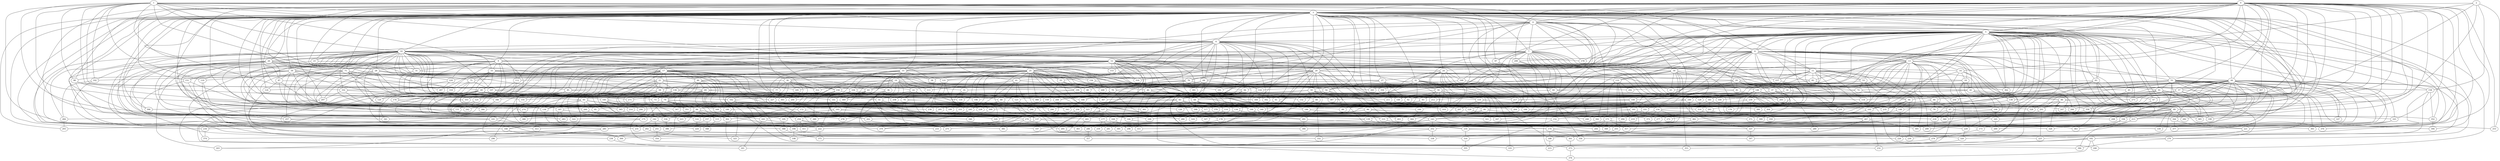 strict graph "barabasi_albert_graph(400,3)" {
0;
1;
2;
3;
4;
5;
6;
7;
8;
9;
10;
11;
12;
13;
14;
15;
16;
17;
18;
19;
20;
21;
22;
23;
24;
25;
26;
27;
28;
29;
30;
31;
32;
33;
34;
35;
36;
37;
38;
39;
40;
41;
42;
43;
44;
45;
46;
47;
48;
49;
50;
51;
52;
53;
54;
55;
56;
57;
58;
59;
60;
61;
62;
63;
64;
65;
66;
67;
68;
69;
70;
71;
72;
73;
74;
75;
76;
77;
78;
79;
80;
81;
82;
83;
84;
85;
86;
87;
88;
89;
90;
91;
92;
93;
94;
95;
96;
97;
98;
99;
100;
101;
102;
103;
104;
105;
106;
107;
108;
109;
110;
111;
112;
113;
114;
115;
116;
117;
118;
119;
120;
121;
122;
123;
124;
125;
126;
127;
128;
129;
130;
131;
132;
133;
134;
135;
136;
137;
138;
139;
140;
141;
142;
143;
144;
145;
146;
147;
148;
149;
150;
151;
152;
153;
154;
155;
156;
157;
158;
159;
160;
161;
162;
163;
164;
165;
166;
167;
168;
169;
170;
171;
172;
173;
174;
175;
176;
177;
178;
179;
180;
181;
182;
183;
184;
185;
186;
187;
188;
189;
190;
191;
192;
193;
194;
195;
196;
197;
198;
199;
200;
201;
202;
203;
204;
205;
206;
207;
208;
209;
210;
211;
212;
213;
214;
215;
216;
217;
218;
219;
220;
221;
222;
223;
224;
225;
226;
227;
228;
229;
230;
231;
232;
233;
234;
235;
236;
237;
238;
239;
240;
241;
242;
243;
244;
245;
246;
247;
248;
249;
250;
251;
252;
253;
254;
255;
256;
257;
258;
259;
260;
261;
262;
263;
264;
265;
266;
267;
268;
269;
270;
271;
272;
273;
274;
275;
276;
277;
278;
279;
280;
281;
282;
283;
284;
285;
286;
287;
288;
289;
290;
291;
292;
293;
294;
295;
296;
297;
298;
299;
300;
301;
302;
303;
304;
305;
306;
307;
308;
309;
310;
311;
312;
313;
314;
315;
316;
317;
318;
319;
320;
321;
322;
323;
324;
325;
326;
327;
328;
329;
330;
331;
332;
333;
334;
335;
336;
337;
338;
339;
340;
341;
342;
343;
344;
345;
346;
347;
348;
349;
350;
351;
352;
353;
354;
355;
356;
357;
358;
359;
360;
361;
362;
363;
364;
365;
366;
367;
368;
369;
370;
371;
372;
373;
374;
375;
376;
377;
378;
379;
380;
381;
382;
383;
384;
385;
386;
387;
388;
389;
390;
391;
392;
393;
394;
395;
396;
397;
398;
399;
0 -- 128  [is_available=True, prob="0.170414923176"];
0 -- 3  [is_available=True, prob="1.0"];
0 -- 4  [is_available=True, prob="0.543483017125"];
0 -- 5  [is_available=True, prob="0.627278035396"];
0 -- 8  [is_available=True, prob="0.326551460879"];
0 -- 307  [is_available=True, prob="0.289261730338"];
0 -- 266  [is_available=True, prob="0.632658143403"];
0 -- 151  [is_available=True, prob="0.749931451408"];
0 -- 268  [is_available=True, prob="0.0803116256743"];
0 -- 269  [is_available=True, prob="0.0817693305303"];
0 -- 14  [is_available=True, prob="1.0"];
0 -- 19  [is_available=True, prob="0.427477127779"];
0 -- 23  [is_available=True, prob="0.806813309712"];
0 -- 24  [is_available=True, prob="1.0"];
0 -- 299  [is_available=True, prob="0.205830664527"];
0 -- 31  [is_available=True, prob="0.565072362881"];
0 -- 161  [is_available=True, prob="0.430976313419"];
0 -- 163  [is_available=True, prob="0.184469265115"];
0 -- 199  [is_available=True, prob="0.912570969713"];
0 -- 44  [is_available=True, prob="0.864626290541"];
0 -- 50  [is_available=True, prob="1.0"];
0 -- 179  [is_available=True, prob="0.32949723989"];
0 -- 52  [is_available=True, prob="0.0132067884231"];
0 -- 67  [is_available=True, prob="1.0"];
0 -- 326  [is_available=True, prob="0.722538613466"];
0 -- 71  [is_available=True, prob="1.0"];
0 -- 82  [is_available=True, prob="1.0"];
0 -- 142  [is_available=True, prob="0.0913941871979"];
0 -- 90  [is_available=True, prob="0.637287026538"];
0 -- 221  [is_available=True, prob="0.821105018683"];
0 -- 97  [is_available=True, prob="0.436870281006"];
0 -- 98  [is_available=True, prob="0.566853653209"];
0 -- 102  [is_available=True, prob="1.0"];
0 -- 235  [is_available=True, prob="1.0"];
0 -- 108  [is_available=True, prob="0.682010226617"];
0 -- 249  [is_available=True, prob="0.799250018667"];
0 -- 253  [is_available=True, prob="0.583217217316"];
1 -- 192  [is_available=True, prob="1.0"];
1 -- 98  [is_available=True, prob="0.882593481689"];
1 -- 3  [is_available=True, prob="0.0662646610831"];
1 -- 4  [is_available=True, prob="0.700150637941"];
1 -- 69  [is_available=True, prob="0.833637660045"];
1 -- 6  [is_available=True, prob="1.0"];
1 -- 7  [is_available=True, prob="1.0"];
1 -- 8  [is_available=True, prob="1.0"];
1 -- 9  [is_available=True, prob="0.0203069132225"];
1 -- 10  [is_available=True, prob="0.670938155175"];
1 -- 43  [is_available=True, prob="0.0168662965434"];
1 -- 205  [is_available=True, prob="0.225376124977"];
1 -- 110  [is_available=True, prob="0.594734660872"];
1 -- 75  [is_available=True, prob="0.926776930666"];
1 -- 274  [is_available=True, prob="0.0998113957603"];
1 -- 21  [is_available=True, prob="1.0"];
1 -- 280  [is_available=True, prob="1.0"];
1 -- 25  [is_available=True, prob="0.216939541625"];
1 -- 27  [is_available=True, prob="1.0"];
2 -- 3  [is_available=True, prob="1.0"];
2 -- 166  [is_available=True, prob="0.493923642174"];
2 -- 89  [is_available=True, prob="1.0"];
2 -- 156  [is_available=True, prob="0.842353494042"];
2 -- 253  [is_available=True, prob="0.630343801808"];
2 -- 158  [is_available=True, prob="0.262228206125"];
3 -- 131  [is_available=True, prob="1.0"];
3 -- 4  [is_available=True, prob="0.480385781081"];
3 -- 5  [is_available=True, prob="0.219413124319"];
3 -- 6  [is_available=True, prob="1.0"];
3 -- 263  [is_available=True, prob="0.839755995977"];
3 -- 9  [is_available=True, prob="0.736086444191"];
3 -- 10  [is_available=True, prob="0.717215574935"];
3 -- 11  [is_available=True, prob="0.269951948739"];
3 -- 386  [is_available=True, prob="0.108779441422"];
3 -- 15  [is_available=True, prob="1.0"];
3 -- 282  [is_available=True, prob="0.174382257095"];
3 -- 20  [is_available=True, prob="0.111147715221"];
3 -- 150  [is_available=True, prob="0.546435876459"];
3 -- 24  [is_available=True, prob="1.0"];
3 -- 26  [is_available=True, prob="0.586026664939"];
3 -- 27  [is_available=True, prob="0.86547113022"];
3 -- 28  [is_available=True, prob="0.872952497898"];
3 -- 29  [is_available=True, prob="1.0"];
3 -- 30  [is_available=True, prob="1.0"];
3 -- 389  [is_available=True, prob="1.0"];
3 -- 32  [is_available=True, prob="0.597123990947"];
3 -- 162  [is_available=True, prob="0.48617788887"];
3 -- 283  [is_available=True, prob="1.0"];
3 -- 293  [is_available=True, prob="0.175847920338"];
3 -- 39  [is_available=True, prob="0.366567048518"];
3 -- 40  [is_available=True, prob="0.835959389298"];
3 -- 41  [is_available=True, prob="0.156258277641"];
3 -- 278  [is_available=True, prob="0.639695573155"];
3 -- 44  [is_available=True, prob="0.162537698893"];
3 -- 47  [is_available=True, prob="0.152015387537"];
3 -- 347  [is_available=True, prob="0.179772171305"];
3 -- 306  [is_available=True, prob="0.496714667441"];
3 -- 51  [is_available=True, prob="0.629072563312"];
3 -- 54  [is_available=True, prob="1.0"];
3 -- 55  [is_available=True, prob="0.151189972456"];
3 -- 57  [is_available=True, prob="1.0"];
3 -- 186  [is_available=True, prob="0.688086577816"];
3 -- 60  [is_available=True, prob="1.0"];
3 -- 62  [is_available=True, prob="0.300315363446"];
3 -- 64  [is_available=True, prob="1.0"];
3 -- 68  [is_available=True, prob="0.590120060112"];
3 -- 71  [is_available=True, prob="0.888870220301"];
3 -- 73  [is_available=True, prob="0.750939997799"];
3 -- 77  [is_available=True, prob="0.355998248862"];
3 -- 208  [is_available=True, prob="0.0300358451375"];
3 -- 210  [is_available=True, prob="0.616181047526"];
3 -- 213  [is_available=True, prob="0.495313151231"];
3 -- 87  [is_available=True, prob="0.0905971683086"];
3 -- 345  [is_available=True, prob="0.428124477379"];
3 -- 91  [is_available=True, prob="0.303667723423"];
3 -- 93  [is_available=True, prob="1.0"];
3 -- 97  [is_available=True, prob="1.0"];
3 -- 227  [is_available=True, prob="0.0349495002195"];
3 -- 234  [is_available=True, prob="0.00585693768979"];
3 -- 237  [is_available=True, prob="0.0166367139985"];
3 -- 366  [is_available=True, prob="0.362644304048"];
3 -- 154  [is_available=True, prob="1.0"];
3 -- 168  [is_available=True, prob="0.659390351725"];
3 -- 370  [is_available=True, prob="0.578872068604"];
3 -- 115  [is_available=True, prob="0.153144149845"];
3 -- 285  [is_available=True, prob="1.0"];
3 -- 246  [is_available=True, prob="0.0862867864147"];
3 -- 297  [is_available=True, prob="0.47209681418"];
3 -- 248  [is_available=True, prob="0.387703699994"];
3 -- 148  [is_available=True, prob="0.12507954537"];
3 -- 251  [is_available=True, prob="0.762871117645"];
3 -- 124  [is_available=True, prob="0.492501715403"];
3 -- 383  [is_available=True, prob="0.545265358313"];
4 -- 100  [is_available=True, prob="0.509533341075"];
4 -- 5  [is_available=True, prob="0.748181516291"];
4 -- 7  [is_available=True, prob="0.714399639768"];
4 -- 265  [is_available=True, prob="0.987425993118"];
4 -- 75  [is_available=True, prob="0.714866938872"];
4 -- 76  [is_available=True, prob="0.73471646716"];
4 -- 15  [is_available=True, prob="0.0878583233666"];
4 -- 16  [is_available=True, prob="0.356174475479"];
4 -- 179  [is_available=True, prob="0.926758522858"];
4 -- 342  [is_available=True, prob="0.228553005025"];
4 -- 153  [is_available=True, prob="0.90891525585"];
4 -- 135  [is_available=True, prob="1.0"];
4 -- 387  [is_available=True, prob="1.0"];
4 -- 62  [is_available=True, prob="0.0233063812561"];
4 -- 319  [is_available=True, prob="1.0"];
5 -- 132  [is_available=True, prob="1.0"];
5 -- 133  [is_available=True, prob="0.820260967195"];
5 -- 6  [is_available=True, prob="0.658413112801"];
5 -- 7  [is_available=True, prob="0.401842007288"];
5 -- 8  [is_available=True, prob="0.834246747969"];
5 -- 393  [is_available=True, prob="1.0"];
5 -- 394  [is_available=True, prob="0.301859850609"];
5 -- 267  [is_available=True, prob="0.948385675943"];
5 -- 12  [is_available=True, prob="0.738272002057"];
5 -- 13  [is_available=True, prob="0.261568243081"];
5 -- 173  [is_available=True, prob="0.902278671825"];
5 -- 16  [is_available=True, prob="1.0"];
5 -- 273  [is_available=True, prob="0.406918587458"];
5 -- 147  [is_available=True, prob="1.0"];
5 -- 25  [is_available=True, prob="0.435293191534"];
5 -- 283  [is_available=True, prob="1.0"];
5 -- 30  [is_available=True, prob="0.856172192487"];
5 -- 261  [is_available=True, prob="1.0"];
5 -- 33  [is_available=True, prob="1.0"];
5 -- 34  [is_available=True, prob="0.0443102802318"];
5 -- 292  [is_available=True, prob="0.217959928185"];
5 -- 39  [is_available=True, prob="0.32008676351"];
5 -- 298  [is_available=True, prob="0.527585506662"];
5 -- 45  [is_available=True, prob="0.300221244073"];
5 -- 47  [is_available=True, prob="1.0"];
5 -- 52  [is_available=True, prob="0.825374217345"];
5 -- 158  [is_available=True, prob="1.0"];
5 -- 180  [is_available=True, prob="0.0122905537312"];
5 -- 317  [is_available=True, prob="0.659631117554"];
5 -- 62  [is_available=True, prob="0.696599405869"];
5 -- 323  [is_available=True, prob="0.455264574819"];
5 -- 198  [is_available=True, prob="1.0"];
5 -- 396  [is_available=True, prob="0.26597201767"];
5 -- 258  [is_available=True, prob="0.803004198801"];
5 -- 211  [is_available=True, prob="0.671512248767"];
5 -- 399  [is_available=True, prob="0.458772668432"];
5 -- 352  [is_available=True, prob="0.892592578333"];
5 -- 144  [is_available=True, prob="1.0"];
5 -- 104  [is_available=True, prob="0.375049822674"];
5 -- 105  [is_available=True, prob="1.0"];
5 -- 362  [is_available=True, prob="1.0"];
5 -- 107  [is_available=True, prob="1.0"];
5 -- 237  [is_available=True, prob="0.867275066226"];
5 -- 116  [is_available=True, prob="0.186602983021"];
5 -- 373  [is_available=True, prob="1.0"];
5 -- 121  [is_available=True, prob="0.701185613863"];
5 -- 380  [is_available=True, prob="1.0"];
6 -- 256  [is_available=True, prob="1.0"];
6 -- 392  [is_available=True, prob="1.0"];
6 -- 10  [is_available=True, prob="0.686400079026"];
6 -- 12  [is_available=True, prob="0.0052139418864"];
6 -- 13  [is_available=True, prob="1.0"];
6 -- 148  [is_available=True, prob="0.844551346893"];
6 -- 23  [is_available=True, prob="1.0"];
6 -- 38  [is_available=True, prob="0.309789233401"];
6 -- 41  [is_available=True, prob="1.0"];
6 -- 178  [is_available=True, prob="1.0"];
6 -- 308  [is_available=True, prob="0.26508806053"];
6 -- 56  [is_available=True, prob="0.272062178106"];
6 -- 58  [is_available=True, prob="0.421267666411"];
6 -- 59  [is_available=True, prob="0.154887258996"];
6 -- 61  [is_available=True, prob="0.580656197723"];
6 -- 191  [is_available=True, prob="0.977899915705"];
6 -- 64  [is_available=True, prob="0.764270628544"];
6 -- 206  [is_available=True, prob="0.677596108793"];
6 -- 141  [is_available=True, prob="0.329015336411"];
6 -- 361  [is_available=True, prob="1.0"];
6 -- 112  [is_available=True, prob="0.660796582035"];
6 -- 119  [is_available=True, prob="0.56445686534"];
6 -- 377  [is_available=True, prob="0.395695167856"];
7 -- 9  [is_available=True, prob="0.0576482216945"];
7 -- 20  [is_available=True, prob="0.689113469364"];
7 -- 152  [is_available=True, prob="1.0"];
7 -- 281  [is_available=True, prob="1.0"];
7 -- 26  [is_available=True, prob="0.243534637746"];
7 -- 28  [is_available=True, prob="0.903468720707"];
7 -- 154  [is_available=True, prob="0.828475732502"];
7 -- 32  [is_available=True, prob="0.211145308102"];
7 -- 299  [is_available=True, prob="0.288669688669"];
7 -- 51  [is_available=True, prob="1.0"];
7 -- 53  [is_available=True, prob="0.170206519125"];
7 -- 60  [is_available=True, prob="0.438281223187"];
7 -- 328  [is_available=True, prob="0.765377837735"];
7 -- 330  [is_available=True, prob="0.922859055645"];
7 -- 210  [is_available=True, prob="1.0"];
7 -- 213  [is_available=True, prob="0.620882048178"];
7 -- 214  [is_available=True, prob="0.644376587289"];
7 -- 97  [is_available=True, prob="0.290373644662"];
7 -- 106  [is_available=True, prob="0.781401324807"];
7 -- 240  [is_available=True, prob="0.413106111004"];
8 -- 11  [is_available=True, prob="1.0"];
8 -- 13  [is_available=True, prob="0.427042483411"];
8 -- 14  [is_available=True, prob="0.69141574334"];
8 -- 18  [is_available=True, prob="1.0"];
8 -- 22  [is_available=True, prob="1.0"];
8 -- 42  [is_available=True, prob="0.117261615581"];
8 -- 299  [is_available=True, prob="0.492804298383"];
8 -- 46  [is_available=True, prob="0.0743344914624"];
8 -- 48  [is_available=True, prob="0.564123851795"];
8 -- 52  [is_available=True, prob="0.374436479171"];
8 -- 184  [is_available=True, prob="0.984054933101"];
8 -- 64  [is_available=True, prob="1.0"];
8 -- 70  [is_available=True, prob="1.0"];
8 -- 207  [is_available=True, prob="0.337661660485"];
8 -- 81  [is_available=True, prob="0.550181877542"];
8 -- 83  [is_available=True, prob="0.232926091907"];
8 -- 344  [is_available=True, prob="1.0"];
8 -- 92  [is_available=True, prob="1.0"];
8 -- 362  [is_available=True, prob="0.614349875783"];
8 -- 363  [is_available=True, prob="0.150996223942"];
8 -- 242  [is_available=True, prob="0.424099220128"];
8 -- 119  [is_available=True, prob="0.692238997473"];
8 -- 124  [is_available=True, prob="0.258933002805"];
9 -- 288  [is_available=True, prob="0.775050743319"];
9 -- 164  [is_available=True, prob="0.225733735683"];
9 -- 300  [is_available=True, prob="0.452248175545"];
9 -- 33  [is_available=True, prob="0.773858545138"];
9 -- 220  [is_available=True, prob="1.0"];
9 -- 11  [is_available=True, prob="1.0"];
9 -- 236  [is_available=True, prob="0.854592552871"];
9 -- 139  [is_available=True, prob="0.460520042737"];
9 -- 318  [is_available=True, prob="0.0770008458904"];
9 -- 268  [is_available=True, prob="0.869425368978"];
9 -- 55  [is_available=True, prob="0.855182951558"];
9 -- 153  [is_available=True, prob="1.0"];
9 -- 135  [is_available=True, prob="1.0"];
9 -- 254  [is_available=True, prob="0.371600448981"];
9 -- 31  [is_available=True, prob="1.0"];
10 -- 260  [is_available=True, prob="1.0"];
10 -- 133  [is_available=True, prob="0.433558941356"];
10 -- 257  [is_available=True, prob="1.0"];
10 -- 307  [is_available=True, prob="0.403592727146"];
10 -- 12  [is_available=True, prob="1.0"];
10 -- 16  [is_available=True, prob="0.791008415017"];
10 -- 17  [is_available=True, prob="0.0923753118676"];
10 -- 19  [is_available=True, prob="0.361803481891"];
10 -- 238  [is_available=True, prob="0.430063363273"];
10 -- 23  [is_available=True, prob="0.821340234938"];
10 -- 26  [is_available=True, prob="0.655737922873"];
10 -- 284  [is_available=True, prob="0.626575658316"];
10 -- 31  [is_available=True, prob="0.548985771867"];
10 -- 33  [is_available=True, prob="0.172145986843"];
10 -- 34  [is_available=True, prob="1.0"];
10 -- 35  [is_available=True, prob="0.984611868767"];
10 -- 390  [is_available=True, prob="0.60776030975"];
10 -- 166  [is_available=True, prob="0.618642694346"];
10 -- 39  [is_available=True, prob="0.46939582762"];
10 -- 391  [is_available=True, prob="0.212977381627"];
10 -- 46  [is_available=True, prob="1.0"];
10 -- 177  [is_available=True, prob="0.455709146483"];
10 -- 306  [is_available=True, prob="0.791378348975"];
10 -- 179  [is_available=True, prob="0.907932275498"];
10 -- 312  [is_available=True, prob="0.0637342624429"];
10 -- 313  [is_available=True, prob="1.0"];
10 -- 287  [is_available=True, prob="0.681694702064"];
10 -- 192  [is_available=True, prob="0.593363489935"];
10 -- 68  [is_available=True, prob="0.244294276167"];
10 -- 71  [is_available=True, prob="0.611284849239"];
10 -- 74  [is_available=True, prob="0.668980399756"];
10 -- 333  [is_available=True, prob="0.97009583777"];
10 -- 78  [is_available=True, prob="0.244968215931"];
10 -- 80  [is_available=True, prob="1.0"];
10 -- 83  [is_available=True, prob="0.863074435666"];
10 -- 85  [is_available=True, prob="0.258879030061"];
10 -- 102  [is_available=True, prob="1.0"];
10 -- 231  [is_available=True, prob="0.0511450513617"];
10 -- 107  [is_available=True, prob="0.117197902546"];
10 -- 365  [is_available=True, prob="0.861038591459"];
10 -- 110  [is_available=True, prob="0.986915312625"];
10 -- 112  [is_available=True, prob="0.809394112398"];
10 -- 116  [is_available=True, prob="0.0457599827203"];
10 -- 126  [is_available=True, prob="0.428250338048"];
11 -- 305  [is_available=True, prob="0.47434006695"];
11 -- 228  [is_available=True, prob="0.282978999003"];
11 -- 209  [is_available=True, prob="0.497353295852"];
11 -- 138  [is_available=True, prob="0.972781130951"];
11 -- 204  [is_available=True, prob="0.722292014851"];
11 -- 237  [is_available=True, prob="1.0"];
11 -- 200  [is_available=True, prob="0.163374292638"];
11 -- 82  [is_available=True, prob="1.0"];
11 -- 53  [is_available=True, prob="0.688272756099"];
11 -- 118  [is_available=True, prob="0.851705194798"];
11 -- 56  [is_available=True, prob="1.0"];
11 -- 27  [is_available=True, prob="1.0"];
11 -- 29  [is_available=True, prob="0.0957734684566"];
11 -- 312  [is_available=True, prob="0.10991515346"];
12 -- 129  [is_available=True, prob="0.499744431266"];
12 -- 131  [is_available=True, prob="0.448494074348"];
12 -- 264  [is_available=True, prob="0.960000447404"];
12 -- 14  [is_available=True, prob="0.0373094438389"];
12 -- 15  [is_available=True, prob="0.24449407268"];
12 -- 17  [is_available=True, prob="0.774406063982"];
12 -- 387  [is_available=True, prob="0.84372530515"];
12 -- 20  [is_available=True, prob="0.655915144618"];
12 -- 21  [is_available=True, prob="0.676124456397"];
12 -- 25  [is_available=True, prob="0.190961465065"];
12 -- 24  [is_available=True, prob="0.721155441668"];
12 -- 153  [is_available=True, prob="0.0336662400735"];
12 -- 155  [is_available=True, prob="1.0"];
12 -- 30  [is_available=True, prob="0.839427272455"];
12 -- 40  [is_available=True, prob="1.0"];
12 -- 42  [is_available=True, prob="0.476490143623"];
12 -- 50  [is_available=True, prob="1.0"];
12 -- 319  [is_available=True, prob="0.256492798625"];
12 -- 201  [is_available=True, prob="0.575866954676"];
12 -- 331  [is_available=True, prob="0.435966865351"];
12 -- 212  [is_available=True, prob="0.860812184987"];
12 -- 85  [is_available=True, prob="0.901600034968"];
12 -- 348  [is_available=True, prob="0.0237275849096"];
12 -- 224  [is_available=True, prob="0.995513375559"];
12 -- 354  [is_available=True, prob="0.38129604859"];
12 -- 228  [is_available=True, prob="1.0"];
12 -- 101  [is_available=True, prob="0.0722399455822"];
12 -- 103  [is_available=True, prob="0.747546178607"];
12 -- 248  [is_available=True, prob="0.195335586166"];
12 -- 125  [is_available=True, prob="0.154719696155"];
13 -- 149  [is_available=True, prob="1.0"];
13 -- 66  [is_available=True, prob="0.656776228467"];
13 -- 229  [is_available=True, prob="1.0"];
13 -- 74  [is_available=True, prob="1.0"];
13 -- 44  [is_available=True, prob="0.491338185426"];
13 -- 226  [is_available=True, prob="0.174356158673"];
13 -- 176  [is_available=True, prob="0.45829787567"];
13 -- 17  [is_available=True, prob="0.167684688178"];
13 -- 114  [is_available=True, prob="0.360035462339"];
13 -- 53  [is_available=True, prob="0.193667071052"];
13 -- 309  [is_available=True, prob="0.281331577423"];
13 -- 247  [is_available=True, prob="1.0"];
13 -- 250  [is_available=True, prob="0.427702198414"];
13 -- 134  [is_available=True, prob="0.615555255359"];
13 -- 37  [is_available=True, prob="0.969417733295"];
14 -- 129  [is_available=True, prob="0.719067328673"];
14 -- 266  [is_available=True, prob="1.0"];
14 -- 239  [is_available=True, prob="0.318884051653"];
14 -- 18  [is_available=True, prob="0.921241697069"];
14 -- 86  [is_available=True, prob="0.958376084765"];
15 -- 293  [is_available=True, prob="0.648928734562"];
15 -- 38  [is_available=True, prob="0.587519210432"];
15 -- 227  [is_available=True, prob="1.0"];
15 -- 40  [is_available=True, prob="1.0"];
15 -- 369  [is_available=True, prob="1.0"];
15 -- 112  [is_available=True, prob="0.593377108885"];
15 -- 104  [is_available=True, prob="0.722098657234"];
15 -- 146  [is_available=True, prob="0.0896253917988"];
15 -- 19  [is_available=True, prob="0.118740209408"];
16 -- 133  [is_available=True, prob="0.745602071918"];
16 -- 353  [is_available=True, prob="0.104073605364"];
16 -- 245  [is_available=True, prob="1.0"];
16 -- 108  [is_available=True, prob="0.557755296916"];
16 -- 270  [is_available=True, prob="1.0"];
16 -- 176  [is_available=True, prob="0.972823265501"];
16 -- 337  [is_available=True, prob="0.251652004325"];
16 -- 18  [is_available=True, prob="0.0651822613681"];
16 -- 181  [is_available=True, prob="0.327001658506"];
16 -- 398  [is_available=True, prob="0.504552404051"];
16 -- 63  [is_available=True, prob="0.859474703492"];
17 -- 388  [is_available=True, prob="0.699046652996"];
17 -- 274  [is_available=True, prob="0.375250525605"];
17 -- 21  [is_available=True, prob="0.609438647272"];
17 -- 151  [is_available=True, prob="0.806173593074"];
17 -- 287  [is_available=True, prob="0.145663036106"];
17 -- 165  [is_available=True, prob="1.0"];
17 -- 296  [is_available=True, prob="1.0"];
17 -- 171  [is_available=True, prob="0.0910638225726"];
17 -- 46  [is_available=True, prob="1.0"];
17 -- 371  [is_available=True, prob="0.900286774206"];
17 -- 187  [is_available=True, prob="0.961199641259"];
17 -- 192  [is_available=True, prob="0.793500270515"];
17 -- 65  [is_available=True, prob="1.0"];
17 -- 200  [is_available=True, prob="0.688910400393"];
17 -- 330  [is_available=True, prob="0.931380567532"];
17 -- 81  [is_available=True, prob="0.41127202451"];
17 -- 100  [is_available=True, prob="0.932300662668"];
17 -- 233  [is_available=True, prob="0.209234831267"];
17 -- 243  [is_available=True, prob="0.0418583286579"];
17 -- 245  [is_available=True, prob="0.540287673555"];
17 -- 380  [is_available=True, prob="1.0"];
18 -- 42  [is_available=True, prob="1.0"];
18 -- 173  [is_available=True, prob="0.0657144521186"];
18 -- 305  [is_available=True, prob="0.102335974524"];
18 -- 345  [is_available=True, prob="0.157743128774"];
18 -- 106  [is_available=True, prob="0.118964750673"];
19 -- 195  [is_available=True, prob="1.0"];
19 -- 36  [is_available=True, prob="0.269905719317"];
19 -- 113  [is_available=True, prob="0.155248475026"];
19 -- 72  [is_available=True, prob="0.645433363867"];
19 -- 145  [is_available=True, prob="0.549302684198"];
19 -- 43  [is_available=True, prob="0.579614143707"];
19 -- 240  [is_available=True, prob="0.217963599806"];
19 -- 49  [is_available=True, prob="0.505347295289"];
19 -- 22  [is_available=True, prob="0.140186890062"];
19 -- 279  [is_available=True, prob="0.735858575519"];
19 -- 252  [is_available=True, prob="0.500015865145"];
19 -- 61  [is_available=True, prob="1.0"];
19 -- 158  [is_available=True, prob="0.48760641743"];
20 -- 96  [is_available=True, prob="0.895424972782"];
20 -- 193  [is_available=True, prob="1.0"];
20 -- 98  [is_available=True, prob="0.730640910191"];
20 -- 159  [is_available=True, prob="0.245741229824"];
20 -- 76  [is_available=True, prob="0.291848528919"];
20 -- 203  [is_available=True, prob="0.913254533675"];
20 -- 191  [is_available=True, prob="0.622219384423"];
20 -- 223  [is_available=True, prob="0.388991562627"];
20 -- 82  [is_available=True, prob="0.963415388901"];
20 -- 123  [is_available=True, prob="0.93140749309"];
20 -- 216  [is_available=True, prob="0.321216497135"];
20 -- 59  [is_available=True, prob="0.590853027038"];
20 -- 29  [is_available=True, prob="0.0904570788491"];
20 -- 286  [is_available=True, prob="0.575457456241"];
20 -- 63  [is_available=True, prob="1.0"];
21 -- 130  [is_available=True, prob="0.648103109426"];
21 -- 195  [is_available=True, prob="0.845988929935"];
21 -- 104  [is_available=True, prob="0.297869503715"];
21 -- 322  [is_available=True, prob="0.816725443279"];
21 -- 175  [is_available=True, prob="0.94957422006"];
21 -- 22  [is_available=True, prob="0.605704613038"];
21 -- 56  [is_available=True, prob="0.451564629631"];
21 -- 185  [is_available=True, prob="0.0454587226402"];
21 -- 58  [is_available=True, prob="0.0420093810352"];
21 -- 168  [is_available=True, prob="0.554901882217"];
21 -- 218  [is_available=True, prob="0.872723550162"];
21 -- 191  [is_available=True, prob="0.469638467487"];
22 -- 258  [is_available=True, prob="1.0"];
22 -- 99  [is_available=True, prob="0.663347571043"];
22 -- 294  [is_available=True, prob="0.838575657995"];
22 -- 275  [is_available=True, prob="0.795628139514"];
22 -- 74  [is_available=True, prob="0.373195923571"];
22 -- 235  [is_available=True, prob="0.370063742028"];
23 -- 130  [is_available=True, prob="0.624913442639"];
23 -- 243  [is_available=True, prob="0.575146268021"];
23 -- 189  [is_available=True, prob="1.0"];
24 -- 32  [is_available=True, prob="1.0"];
24 -- 264  [is_available=True, prob="0.999074415617"];
24 -- 335  [is_available=True, prob="0.490315716294"];
24 -- 241  [is_available=True, prob="0.432612475471"];
24 -- 248  [is_available=True, prob="0.502413201513"];
24 -- 183  [is_available=True, prob="1.0"];
24 -- 184  [is_available=True, prob="0.373772522819"];
24 -- 217  [is_available=True, prob="0.599933259087"];
24 -- 367  [is_available=True, prob="0.480763191467"];
24 -- 157  [is_available=True, prob="1.0"];
25 -- 137  [is_available=True, prob="1.0"];
25 -- 141  [is_available=True, prob="1.0"];
25 -- 35  [is_available=True, prob="0.468008456243"];
25 -- 36  [is_available=True, prob="0.261105542955"];
25 -- 41  [is_available=True, prob="0.994830355089"];
25 -- 172  [is_available=True, prob="1.0"];
25 -- 45  [is_available=True, prob="0.948263513119"];
25 -- 48  [is_available=True, prob="0.600751770161"];
25 -- 55  [is_available=True, prob="1.0"];
25 -- 347  [is_available=True, prob="0.179604824011"];
25 -- 190  [is_available=True, prob="0.735527873753"];
25 -- 319  [is_available=True, prob="0.653317734152"];
25 -- 323  [is_available=True, prob="0.873786153794"];
25 -- 196  [is_available=True, prob="0.736918672591"];
25 -- 70  [is_available=True, prob="0.163372743991"];
25 -- 77  [is_available=True, prob="0.475758866693"];
25 -- 91  [is_available=True, prob="1.0"];
25 -- 220  [is_available=True, prob="1.0"];
25 -- 360  [is_available=True, prob="0.243376260952"];
25 -- 366  [is_available=True, prob="0.231060169047"];
25 -- 121  [is_available=True, prob="0.105608791552"];
25 -- 250  [is_available=True, prob="0.680871711144"];
25 -- 382  [is_available=True, prob="1.0"];
26 -- 194  [is_available=True, prob="0.0476670361845"];
26 -- 36  [is_available=True, prob="0.282687905407"];
26 -- 37  [is_available=True, prob="1.0"];
26 -- 38  [is_available=True, prob="0.837731640566"];
26 -- 156  [is_available=True, prob="0.505349002414"];
26 -- 395  [is_available=True, prob="1.0"];
26 -- 301  [is_available=True, prob="1.0"];
26 -- 111  [is_available=True, prob="0.558854420141"];
26 -- 368  [is_available=True, prob="1.0"];
26 -- 292  [is_available=True, prob="0.652384871866"];
26 -- 87  [is_available=True, prob="0.55857351704"];
26 -- 196  [is_available=True, prob="0.181894692368"];
26 -- 122  [is_available=True, prob="0.173153434724"];
26 -- 379  [is_available=True, prob="0.917059136765"];
26 -- 28  [is_available=True, prob="1.0"];
26 -- 101  [is_available=True, prob="0.236196777043"];
27 -- 269  [is_available=True, prob="1.0"];
27 -- 43  [is_available=True, prob="0.409364783993"];
27 -- 211  [is_available=True, prob="1.0"];
27 -- 54  [is_available=True, prob="0.809168046744"];
27 -- 92  [is_available=True, prob="1.0"];
27 -- 350  [is_available=True, prob="0.0636561018877"];
28 -- 258  [is_available=True, prob="0.0897915598861"];
28 -- 103  [is_available=True, prob="1.0"];
28 -- 297  [is_available=True, prob="0.835048507012"];
28 -- 76  [is_available=True, prob="0.0659619444852"];
28 -- 113  [is_available=True, prob="0.066553048549"];
28 -- 121  [is_available=True, prob="0.370975553551"];
28 -- 57  [is_available=True, prob="0.309533459636"];
28 -- 329  [is_available=True, prob="0.935945729157"];
28 -- 223  [is_available=True, prob="0.32770085699"];
29 -- 34  [is_available=True, prob="0.168439053034"];
29 -- 37  [is_available=True, prob="0.777731849223"];
29 -- 392  [is_available=True, prob="0.121393705823"];
29 -- 81  [is_available=True, prob="1.0"];
29 -- 146  [is_available=True, prob="0.976950014104"];
29 -- 85  [is_available=True, prob="0.567550136346"];
29 -- 203  [is_available=True, prob="0.019320728296"];
29 -- 331  [is_available=True, prob="0.728013022349"];
29 -- 94  [is_available=True, prob="0.644824074723"];
30 -- 162  [is_available=True, prob="0.483124275211"];
30 -- 204  [is_available=True, prob="0.326052562716"];
30 -- 77  [is_available=True, prob="1.0"];
30 -- 150  [is_available=True, prob="1.0"];
30 -- 183  [is_available=True, prob="1.0"];
30 -- 312  [is_available=True, prob="0.75420051948"];
30 -- 185  [is_available=True, prob="1.0"];
30 -- 58  [is_available=True, prob="0.839514044859"];
30 -- 314  [is_available=True, prob="0.45480704948"];
31 -- 346  [is_available=True, prob="0.78893274355"];
31 -- 190  [is_available=True, prob="0.863843326625"];
32 -- 321  [is_available=True, prob="1.0"];
32 -- 35  [is_available=True, prob="1.0"];
32 -- 362  [is_available=True, prob="0.945073875839"];
32 -- 167  [is_available=True, prob="1.0"];
32 -- 50  [is_available=True, prob="1.0"];
32 -- 84  [is_available=True, prob="0.822508447051"];
32 -- 310  [is_available=True, prob="1.0"];
32 -- 244  [is_available=True, prob="0.954582383273"];
32 -- 188  [is_available=True, prob="0.394617877286"];
33 -- 75  [is_available=True, prob="0.0929552874904"];
33 -- 79  [is_available=True, prob="1.0"];
33 -- 49  [is_available=True, prob="0.00758747685154"];
33 -- 149  [is_available=True, prob="0.684052641843"];
33 -- 170  [is_available=True, prob="0.773490648106"];
33 -- 125  [is_available=True, prob="0.44816768493"];
34 -- 267  [is_available=True, prob="1.0"];
34 -- 330  [is_available=True, prob="0.107651198888"];
35 -- 329  [is_available=True, prob="0.334532684563"];
35 -- 135  [is_available=True, prob="0.778293143965"];
36 -- 51  [is_available=True, prob="0.614386014523"];
36 -- 73  [is_available=True, prob="1.0"];
36 -- 277  [is_available=True, prob="0.82659524584"];
36 -- 278  [is_available=True, prob="0.257724474937"];
37 -- 160  [is_available=True, prob="0.633747286242"];
37 -- 289  [is_available=True, prob="1.0"];
37 -- 196  [is_available=True, prob="0.913166247366"];
37 -- 324  [is_available=True, prob="1.0"];
38 -- 272  [is_available=True, prob="0.996252808453"];
39 -- 65  [is_available=True, prob="0.954773842027"];
39 -- 136  [is_available=True, prob="0.863476596499"];
39 -- 151  [is_available=True, prob="0.891788055546"];
39 -- 398  [is_available=True, prob="0.960366844948"];
39 -- 49  [is_available=True, prob="0.468357456571"];
39 -- 214  [is_available=True, prob="0.769979208942"];
39 -- 87  [is_available=True, prob="0.873917020242"];
39 -- 156  [is_available=True, prob="1.0"];
39 -- 383  [is_available=True, prob="0.6352767323"];
40 -- 290  [is_available=True, prob="0.563638765217"];
40 -- 181  [is_available=True, prob="0.291381984843"];
40 -- 315  [is_available=True, prob="0.406094187897"];
40 -- 93  [is_available=True, prob="0.603215965775"];
41 -- 80  [is_available=True, prob="0.15244564577"];
41 -- 295  [is_available=True, prob="1.0"];
41 -- 48  [is_available=True, prob="1.0"];
41 -- 113  [is_available=True, prob="0.982323966308"];
41 -- 342  [is_available=True, prob="0.780434490246"];
41 -- 123  [is_available=True, prob="0.922634601915"];
42 -- 65  [is_available=True, prob="1.0"];
42 -- 230  [is_available=True, prob="0.333270216362"];
42 -- 138  [is_available=True, prob="0.239188373976"];
42 -- 47  [is_available=True, prob="0.800356600206"];
42 -- 212  [is_available=True, prob="0.0547727928929"];
43 -- 227  [is_available=True, prob="0.687381210591"];
43 -- 389  [is_available=True, prob="0.874170961463"];
43 -- 109  [is_available=True, prob="1.0"];
43 -- 141  [is_available=True, prob="0.621859148152"];
43 -- 369  [is_available=True, prob="1.0"];
44 -- 262  [is_available=True, prob="0.958789848838"];
44 -- 143  [is_available=True, prob="1.0"];
44 -- 275  [is_available=True, prob="1.0"];
44 -- 276  [is_available=True, prob="0.931610784398"];
44 -- 150  [is_available=True, prob="0.0372676754472"];
44 -- 163  [is_available=True, prob="0.0705698473038"];
44 -- 170  [is_available=True, prob="0.106715621633"];
44 -- 45  [is_available=True, prob="1.0"];
44 -- 304  [is_available=True, prob="0.480740564652"];
44 -- 178  [is_available=True, prob="0.665021009458"];
44 -- 307  [is_available=True, prob="0.0426873888654"];
44 -- 57  [is_available=True, prob="0.175588533319"];
44 -- 60  [is_available=True, prob="0.964873235779"];
44 -- 321  [is_available=True, prob="1.0"];
44 -- 397  [is_available=True, prob="1.0"];
44 -- 337  [is_available=True, prob="1.0"];
44 -- 86  [is_available=True, prob="0.0394924698924"];
44 -- 344  [is_available=True, prob="1.0"];
44 -- 94  [is_available=True, prob="0.418282940943"];
44 -- 224  [is_available=True, prob="0.302015150668"];
44 -- 358  [is_available=True, prob="0.985233702625"];
44 -- 360  [is_available=True, prob="1.0"];
44 -- 369  [is_available=True, prob="0.318277308593"];
44 -- 147  [is_available=True, prob="1.0"];
44 -- 117  [is_available=True, prob="0.287009275584"];
44 -- 118  [is_available=True, prob="0.144665686759"];
44 -- 255  [is_available=True, prob="0.947148291005"];
45 -- 358  [is_available=True, prob="0.0554593945897"];
45 -- 385  [is_available=True, prob="1.0"];
46 -- 194  [is_available=True, prob="0.725792455958"];
46 -- 69  [is_available=True, prob="1.0"];
46 -- 73  [is_available=True, prob="0.277020059075"];
46 -- 79  [is_available=True, prob="0.237959796524"];
46 -- 144  [is_available=True, prob="0.840573606223"];
46 -- 180  [is_available=True, prob="0.4609395864"];
46 -- 54  [is_available=True, prob="0.371361072553"];
46 -- 157  [is_available=True, prob="0.482050331556"];
47 -- 106  [is_available=True, prob="0.284904944657"];
47 -- 247  [is_available=True, prob="1.0"];
48 -- 378  [is_available=True, prob="0.138796799786"];
49 -- 66  [is_available=True, prob="1.0"];
49 -- 132  [is_available=True, prob="1.0"];
49 -- 170  [is_available=True, prob="0.447703548151"];
49 -- 108  [is_available=True, prob="1.0"];
49 -- 162  [is_available=True, prob="0.169557709338"];
49 -- 271  [is_available=True, prob="0.600684673963"];
49 -- 374  [is_available=True, prob="1.0"];
49 -- 247  [is_available=True, prob="0.878606292201"];
49 -- 120  [is_available=True, prob="0.852078735801"];
49 -- 155  [is_available=True, prob="0.80733126868"];
49 -- 351  [is_available=True, prob="0.331110022669"];
50 -- 343  [is_available=True, prob="0.987407274352"];
50 -- 125  [is_available=True, prob="1.0"];
50 -- 212  [is_available=True, prob="0.310205692787"];
50 -- 149  [is_available=True, prob="0.663365785266"];
50 -- 310  [is_available=True, prob="0.0828355783144"];
50 -- 119  [is_available=True, prob="0.865666040541"];
50 -- 90  [is_available=True, prob="0.668769456952"];
50 -- 93  [is_available=True, prob="0.625933053393"];
51 -- 289  [is_available=True, prob="0.683804615773"];
51 -- 197  [is_available=True, prob="0.453457033212"];
51 -- 231  [is_available=True, prob="0.481231423782"];
51 -- 323  [is_available=True, prob="0.330295047536"];
51 -- 117  [is_available=True, prob="0.898867628301"];
51 -- 186  [is_available=True, prob="0.022149674727"];
52 -- 165  [is_available=True, prob="0.575152426339"];
52 -- 91  [is_available=True, prob="1.0"];
52 -- 279  [is_available=True, prob="1.0"];
52 -- 256  [is_available=True, prob="0.155836968217"];
52 -- 393  [is_available=True, prob="1.0"];
52 -- 394  [is_available=True, prob="0.507619100579"];
52 -- 139  [is_available=True, prob="1.0"];
52 -- 78  [is_available=True, prob="1.0"];
52 -- 111  [is_available=True, prob="1.0"];
52 -- 320  [is_available=True, prob="1.0"];
52 -- 72  [is_available=True, prob="1.0"];
52 -- 370  [is_available=True, prob="1.0"];
52 -- 174  [is_available=True, prob="0.492324202849"];
52 -- 336  [is_available=True, prob="0.209672425996"];
52 -- 251  [is_available=True, prob="1.0"];
52 -- 185  [is_available=True, prob="0.861510558829"];
52 -- 63  [is_available=True, prob="0.599215403782"];
52 -- 69  [is_available=True, prob="1.0"];
53 -- 96  [is_available=True, prob="0.854082329184"];
53 -- 72  [is_available=True, prob="0.985504107468"];
53 -- 314  [is_available=True, prob="0.823594363254"];
53 -- 59  [is_available=True, prob="1.0"];
54 -- 333  [is_available=True, prob="0.322406062494"];
54 -- 67  [is_available=True, prob="0.482365996993"];
54 -- 308  [is_available=True, prob="0.0415661478608"];
54 -- 88  [is_available=True, prob="0.966292614107"];
55 -- 140  [is_available=True, prob="0.0247076732087"];
55 -- 78  [is_available=True, prob="1.0"];
55 -- 268  [is_available=True, prob="1.0"];
55 -- 159  [is_available=True, prob="0.898661452393"];
55 -- 127  [is_available=True, prob="1.0"];
56 -- 68  [is_available=True, prob="0.749676289309"];
56 -- 103  [is_available=True, prob="0.235223753492"];
56 -- 140  [is_available=True, prob="1.0"];
56 -- 83  [is_available=True, prob="0.410609380511"];
56 -- 376  [is_available=True, prob="1.0"];
56 -- 378  [is_available=True, prob="0.270072883687"];
56 -- 187  [is_available=True, prob="0.229119677765"];
57 -- 138  [is_available=True, prob="1.0"];
57 -- 272  [is_available=True, prob="1.0"];
57 -- 209  [is_available=True, prob="0.630923262645"];
57 -- 218  [is_available=True, prob="0.20739676394"];
57 -- 155  [is_available=True, prob="0.103664693051"];
57 -- 61  [is_available=True, prob="0.592155247819"];
58 -- 232  [is_available=True, prob="0.983914554342"];
58 -- 145  [is_available=True, prob="0.705413898585"];
58 -- 84  [is_available=True, prob="0.91939188"];
58 -- 374  [is_available=True, prob="1.0"];
58 -- 88  [is_available=True, prob="1.0"];
59 -- 99  [is_available=True, prob="1.0"];
59 -- 132  [is_available=True, prob="0.669377863718"];
59 -- 387  [is_available=True, prob="0.918445133603"];
59 -- 239  [is_available=True, prob="0.372368582643"];
59 -- 80  [is_available=True, prob="1.0"];
59 -- 291  [is_available=True, prob="0.876730361228"];
59 -- 88  [is_available=True, prob="1.0"];
59 -- 346  [is_available=True, prob="0.0511678050255"];
59 -- 303  [is_available=True, prob="0.349675671615"];
59 -- 126  [is_available=True, prob="0.228935323915"];
60 -- 120  [is_available=True, prob="0.838871897261"];
60 -- 128  [is_available=True, prob="1.0"];
61 -- 186  [is_available=True, prob="0.044002080701"];
61 -- 95  [is_available=True, prob="1.0"];
62 -- 66  [is_available=True, prob="0.463714586386"];
62 -- 328  [is_available=True, prob="1.0"];
62 -- 208  [is_available=True, prob="0.43495026917"];
62 -- 146  [is_available=True, prob="0.0452602790449"];
62 -- 89  [is_available=True, prob="1.0"];
62 -- 221  [is_available=True, prob="1.0"];
64 -- 391  [is_available=True, prob="0.137291388241"];
64 -- 395  [is_available=True, prob="0.198203290259"];
64 -- 109  [is_available=True, prob="1.0"];
64 -- 116  [is_available=True, prob="0.267497464669"];
64 -- 317  [is_available=True, prob="1.0"];
64 -- 222  [is_available=True, prob="0.315456949845"];
65 -- 96  [is_available=True, prob="1.0"];
65 -- 260  [is_available=True, prob="0.110423442938"];
65 -- 136  [is_available=True, prob="0.258020090848"];
65 -- 169  [is_available=True, prob="1.0"];
65 -- 172  [is_available=True, prob="1.0"];
65 -- 313  [is_available=True, prob="1.0"];
65 -- 95  [is_available=True, prob="1.0"];
66 -- 67  [is_available=True, prob="0.395325845589"];
66 -- 70  [is_available=True, prob="0.860485202475"];
66 -- 274  [is_available=True, prob="0.486431606838"];
66 -- 127  [is_available=True, prob="1.0"];
67 -- 199  [is_available=True, prob="0.598952710492"];
67 -- 360  [is_available=True, prob="0.0168854079822"];
67 -- 240  [is_available=True, prob="0.947184721992"];
67 -- 215  [is_available=True, prob="1.0"];
67 -- 218  [is_available=True, prob="1.0"];
68 -- 354  [is_available=True, prob="1.0"];
68 -- 100  [is_available=True, prob="0.386643182728"];
68 -- 134  [is_available=True, prob="0.675355860352"];
68 -- 398  [is_available=True, prob="0.994144083674"];
68 -- 114  [is_available=True, prob="0.872588840435"];
69 -- 259  [is_available=True, prob="1.0"];
69 -- 325  [is_available=True, prob="0.0471563038269"];
69 -- 79  [is_available=True, prob="0.157966169356"];
69 -- 273  [is_available=True, prob="0.950048395167"];
69 -- 335  [is_available=True, prob="1.0"];
69 -- 118  [is_available=True, prob="0.340523591182"];
69 -- 271  [is_available=True, prob="0.95003171692"];
71 -- 128  [is_available=True, prob="1.0"];
71 -- 364  [is_available=True, prob="0.575886512756"];
71 -- 110  [is_available=True, prob="1.0"];
71 -- 303  [is_available=True, prob="0.260831045175"];
71 -- 120  [is_available=True, prob="0.550886684681"];
71 -- 220  [is_available=True, prob="0.294619708485"];
71 -- 318  [is_available=True, prob="0.509451019109"];
71 -- 95  [is_available=True, prob="1.0"];
72 -- 217  [is_available=True, prob="0.0997134414942"];
72 -- 94  [is_available=True, prob="0.0168466134588"];
74 -- 174  [is_available=True, prob="0.0554713192579"];
74 -- 310  [is_available=True, prob="0.944306088305"];
74 -- 315  [is_available=True, prob="0.993577148519"];
75 -- 384  [is_available=True, prob="0.923252401704"];
75 -- 355  [is_available=True, prob="1.0"];
75 -- 107  [is_available=True, prob="0.524588095156"];
75 -- 318  [is_available=True, prob="0.70665812202"];
76 -- 259  [is_available=True, prob="0.219232132759"];
76 -- 102  [is_available=True, prob="1.0"];
76 -- 391  [is_available=True, prob="0.642276492904"];
76 -- 361  [is_available=True, prob="0.28423761609"];
76 -- 190  [is_available=True, prob="0.0674546816614"];
78 -- 166  [is_available=True, prob="1.0"];
78 -- 327  [is_available=True, prob="0.393541108721"];
78 -- 367  [is_available=True, prob="0.708345542579"];
78 -- 86  [is_available=True, prob="0.118365900996"];
78 -- 244  [is_available=True, prob="0.342631774348"];
78 -- 92  [is_available=True, prob="1.0"];
79 -- 290  [is_available=True, prob="1.0"];
79 -- 228  [is_available=True, prob="0.106431554941"];
79 -- 134  [is_available=True, prob="1.0"];
79 -- 169  [is_available=True, prob="1.0"];
79 -- 266  [is_available=True, prob="0.577740217347"];
79 -- 175  [is_available=True, prob="0.748744133185"];
79 -- 306  [is_available=True, prob="0.163294218705"];
79 -- 84  [is_available=True, prob="0.0880396707286"];
79 -- 302  [is_available=True, prob="1.0"];
79 -- 216  [is_available=True, prob="0.128767529979"];
79 -- 180  [is_available=True, prob="0.626948140679"];
79 -- 347  [is_available=True, prob="0.689972856022"];
79 -- 351  [is_available=True, prob="1.0"];
80 -- 245  [is_available=True, prob="0.182325683523"];
80 -- 263  [is_available=True, prob="0.414216065872"];
81 -- 115  [is_available=True, prob="1.0"];
81 -- 304  [is_available=True, prob="0.628428908626"];
82 -- 130  [is_available=True, prob="0.423182883546"];
82 -- 246  [is_available=True, prob="0.993714710395"];
83 -- 129  [is_available=True, prob="1.0"];
83 -- 324  [is_available=True, prob="0.347034826135"];
83 -- 295  [is_available=True, prob="0.790205218692"];
83 -- 105  [is_available=True, prob="0.0697553297756"];
83 -- 238  [is_available=True, prob="0.226049120485"];
83 -- 117  [is_available=True, prob="0.106617734674"];
83 -- 388  [is_available=True, prob="0.482838247235"];
83 -- 90  [is_available=True, prob="0.0932564336944"];
83 -- 126  [is_available=True, prob="0.675947446845"];
84 -- 236  [is_available=True, prob="0.706603729691"];
84 -- 142  [is_available=True, prob="0.885243537275"];
84 -- 157  [is_available=True, prob="0.269721926874"];
84 -- 115  [is_available=True, prob="1.0"];
84 -- 152  [is_available=True, prob="1.0"];
84 -- 122  [is_available=True, prob="0.357183489457"];
84 -- 223  [is_available=True, prob="1.0"];
85 -- 137  [is_available=True, prob="1.0"];
85 -- 211  [is_available=True, prob="0.164645527476"];
85 -- 234  [is_available=True, prob="1.0"];
85 -- 346  [is_available=True, prob="0.912863790846"];
86 -- 326  [is_available=True, prob="0.80588144141"];
86 -- 328  [is_available=True, prob="0.199572753427"];
86 -- 201  [is_available=True, prob="1.0"];
86 -- 89  [is_available=True, prob="0.692058587186"];
86 -- 282  [is_available=True, prob="0.514767284965"];
87 -- 295  [is_available=True, prob="1.0"];
87 -- 114  [is_available=True, prob="0.215681794721"];
87 -- 345  [is_available=True, prob="0.502375856849"];
87 -- 124  [is_available=True, prob="0.592545014896"];
88 -- 140  [is_available=True, prob="0.219990668855"];
88 -- 332  [is_available=True, prob="0.96520521711"];
88 -- 122  [is_available=True, prob="0.315284549965"];
89 -- 101  [is_available=True, prob="0.419357739584"];
89 -- 329  [is_available=True, prob="1.0"];
89 -- 171  [is_available=True, prob="1.0"];
89 -- 109  [is_available=True, prob="0.933552812706"];
89 -- 336  [is_available=True, prob="1.0"];
89 -- 339  [is_available=True, prob="0.909762648217"];
89 -- 213  [is_available=True, prob="0.109663411935"];
89 -- 282  [is_available=True, prob="1.0"];
89 -- 182  [is_available=True, prob="0.648886817272"];
90 -- 322  [is_available=True, prob="0.325678252794"];
90 -- 163  [is_available=True, prob="0.998711171913"];
90 -- 143  [is_available=True, prob="1.0"];
91 -- 385  [is_available=True, prob="0.899711342082"];
91 -- 276  [is_available=True, prob="0.276635345828"];
91 -- 199  [is_available=True, prob="0.949131157827"];
91 -- 169  [is_available=True, prob="0.355714646232"];
91 -- 273  [is_available=True, prob="0.229144680011"];
91 -- 201  [is_available=True, prob="0.207089875059"];
91 -- 152  [is_available=True, prob="0.909674803353"];
91 -- 250  [is_available=True, prob="1.0"];
92 -- 99  [is_available=True, prob="0.994568644406"];
93 -- 160  [is_available=True, prob="1.0"];
93 -- 365  [is_available=True, prob="0.508000617333"];
93 -- 131  [is_available=True, prob="0.573570004417"];
94 -- 197  [is_available=True, prob="0.203702179709"];
94 -- 230  [is_available=True, prob="1.0"];
94 -- 105  [is_available=True, prob="0.310977574137"];
94 -- 235  [is_available=True, prob="0.0647049918736"];
94 -- 148  [is_available=True, prob="0.82959509396"];
96 -- 139  [is_available=True, prob="1.0"];
96 -- 399  [is_available=True, prob="1.0"];
96 -- 147  [is_available=True, prob="0.788416170206"];
96 -- 284  [is_available=True, prob="0.10049487342"];
97 -- 215  [is_available=True, prob="1.0"];
97 -- 206  [is_available=True, prob="0.819287645256"];
98 -- 160  [is_available=True, prob="0.846888199479"];
98 -- 145  [is_available=True, prob="0.513725013729"];
98 -- 341  [is_available=True, prob="0.461672713667"];
100 -- 291  [is_available=True, prob="0.914640466193"];
100 -- 111  [is_available=True, prob="0.494049580732"];
101 -- 202  [is_available=True, prob="0.656588511927"];
102 -- 297  [is_available=True, prob="0.784644949862"];
102 -- 127  [is_available=True, prob="0.146755849817"];
102 -- 159  [is_available=True, prob="0.0570086041925"];
104 -- 143  [is_available=True, prob="0.732299567187"];
104 -- 303  [is_available=True, prob="0.0544118467051"];
104 -- 123  [is_available=True, prob="0.443599146068"];
104 -- 285  [is_available=True, prob="0.0373283467953"];
104 -- 351  [is_available=True, prob="0.156746067243"];
105 -- 327  [is_available=True, prob="0.972023817819"];
105 -- 232  [is_available=True, prob="0.332097681878"];
105 -- 277  [is_available=True, prob="0.459109921329"];
106 -- 165  [is_available=True, prob="1.0"];
106 -- 382  [is_available=True, prob="0.78058493397"];
107 -- 161  [is_available=True, prob="0.968173318888"];
107 -- 311  [is_available=True, prob="1.0"];
108 -- 136  [is_available=True, prob="1.0"];
108 -- 181  [is_available=True, prob="1.0"];
108 -- 154  [is_available=True, prob="1.0"];
108 -- 189  [is_available=True, prob="0.377094363678"];
110 -- 257  [is_available=True, prob="0.745807248444"];
110 -- 242  [is_available=True, prob="0.234771895275"];
111 -- 253  [is_available=True, prob="0.805498622309"];
112 -- 322  [is_available=True, prob="0.677884142574"];
112 -- 340  [is_available=True, prob="0.725317031021"];
112 -- 341  [is_available=True, prob="0.104248212118"];
114 -- 175  [is_available=True, prob="0.223510715068"];
114 -- 178  [is_available=True, prob="0.948216712883"];
114 -- 280  [is_available=True, prob="1.0"];
115 -- 348  [is_available=True, prob="0.894028196154"];
116 -- 353  [is_available=True, prob="0.00759817492035"];
116 -- 261  [is_available=True, prob="0.145532647094"];
117 -- 327  [is_available=True, prob="0.728016793003"];
117 -- 137  [is_available=True, prob="1.0"];
117 -- 267  [is_available=True, prob="0.750183089479"];
117 -- 270  [is_available=True, prob="1.0"];
119 -- 357  [is_available=True, prob="0.7172579288"];
119 -- 358  [is_available=True, prob="0.493118665546"];
119 -- 207  [is_available=True, prob="1.0"];
121 -- 238  [is_available=True, prob="0.70979310059"];
121 -- 309  [is_available=True, prob="0.177506122947"];
121 -- 189  [is_available=True, prob="0.91321513704"];
122 -- 224  [is_available=True, prob="1.0"];
123 -- 288  [is_available=True, prob="1.0"];
123 -- 332  [is_available=True, prob="1.0"];
123 -- 205  [is_available=True, prob="0.0153749822082"];
124 -- 286  [is_available=True, prob="0.789867216099"];
125 -- 242  [is_available=True, prob="0.400920736961"];
125 -- 270  [is_available=True, prob="1.0"];
127 -- 208  [is_available=True, prob="0.345543855169"];
127 -- 195  [is_available=True, prob="0.726157331809"];
127 -- 164  [is_available=True, prob="0.124198325424"];
127 -- 325  [is_available=True, prob="0.480791118595"];
127 -- 265  [is_available=True, prob="0.854804242761"];
127 -- 375  [is_available=True, prob="0.78096088347"];
127 -- 144  [is_available=True, prob="0.0939312669426"];
127 -- 177  [is_available=True, prob="1.0"];
128 -- 314  [is_available=True, prob="0.84202006598"];
129 -- 167  [is_available=True, prob="0.611982745697"];
130 -- 334  [is_available=True, prob="0.913717610612"];
130 -- 366  [is_available=True, prob="0.605236963134"];
130 -- 142  [is_available=True, prob="0.0816684037086"];
130 -- 271  [is_available=True, prob="0.535237262514"];
130 -- 244  [is_available=True, prob="0.434505585368"];
130 -- 249  [is_available=True, prob="1.0"];
133 -- 292  [is_available=True, prob="0.268135144529"];
133 -- 294  [is_available=True, prob="1.0"];
133 -- 167  [is_available=True, prob="1.0"];
133 -- 171  [is_available=True, prob="1.0"];
133 -- 219  [is_available=True, prob="0.862245187583"];
133 -- 255  [is_available=True, prob="1.0"];
134 -- 219  [is_available=True, prob="0.208021622776"];
134 -- 254  [is_available=True, prob="1.0"];
136 -- 202  [is_available=True, prob="0.137437772779"];
137 -- 197  [is_available=True, prob="0.287821792583"];
137 -- 233  [is_available=True, prob="1.0"];
137 -- 221  [is_available=True, prob="0.879251183436"];
138 -- 210  [is_available=True, prob="0.880899120179"];
138 -- 229  [is_available=True, prob="0.184631156581"];
139 -- 205  [is_available=True, prob="1.0"];
139 -- 174  [is_available=True, prob="0.793524514829"];
141 -- 193  [is_available=True, prob="0.572111311664"];
141 -- 361  [is_available=True, prob="0.706794622855"];
141 -- 309  [is_available=True, prob="1.0"];
141 -- 222  [is_available=True, prob="1.0"];
142 -- 231  [is_available=True, prob="0.0250850822286"];
142 -- 275  [is_available=True, prob="0.412759727092"];
142 -- 251  [is_available=True, prob="0.699332251426"];
143 -- 194  [is_available=True, prob="0.982755982423"];
143 -- 209  [is_available=True, prob="0.124594994905"];
143 -- 168  [is_available=True, prob="0.24629879031"];
143 -- 252  [is_available=True, prob="0.936627617119"];
144 -- 229  [is_available=True, prob="0.910702085711"];
145 -- 256  [is_available=True, prob="0.44544470715"];
145 -- 365  [is_available=True, prob="0.227238495539"];
145 -- 206  [is_available=True, prob="0.120906950064"];
145 -- 334  [is_available=True, prob="0.307772618705"];
145 -- 214  [is_available=True, prob="0.419732007666"];
145 -- 184  [is_available=True, prob="1.0"];
146 -- 161  [is_available=True, prob="0.834602313882"];
146 -- 233  [is_available=True, prob="0.540329652888"];
146 -- 203  [is_available=True, prob="0.303166047351"];
146 -- 177  [is_available=True, prob="1.0"];
146 -- 338  [is_available=True, prob="0.872816793574"];
146 -- 372  [is_available=True, prob="0.0504656233866"];
146 -- 280  [is_available=True, prob="0.134140477647"];
146 -- 249  [is_available=True, prob="1.0"];
146 -- 239  [is_available=True, prob="0.675471608212"];
148 -- 371  [is_available=True, prob="0.272683931765"];
148 -- 226  [is_available=True, prob="0.07374818347"];
149 -- 260  [is_available=True, prob="1.0"];
150 -- 200  [is_available=True, prob="0.325363506936"];
150 -- 172  [is_available=True, prob="1.0"];
150 -- 392  [is_available=True, prob="1.0"];
150 -- 265  [is_available=True, prob="0.0106004451779"];
151 -- 193  [is_available=True, prob="0.735789459609"];
151 -- 296  [is_available=True, prob="1.0"];
151 -- 316  [is_available=True, prob="0.0105787398326"];
152 -- 355  [is_available=True, prob="1.0"];
154 -- 385  [is_available=True, prob="1.0"];
154 -- 294  [is_available=True, prob="1.0"];
154 -- 202  [is_available=True, prob="0.835774575859"];
154 -- 372  [is_available=True, prob="0.988790391476"];
154 -- 277  [is_available=True, prob="1.0"];
156 -- 350  [is_available=True, prob="0.684458957379"];
157 -- 348  [is_available=True, prob="0.773460232582"];
157 -- 285  [is_available=True, prob="1.0"];
158 -- 352  [is_available=True, prob="1.0"];
158 -- 182  [is_available=True, prob="0.54972219169"];
158 -- 316  [is_available=True, prob="0.0841420769899"];
159 -- 290  [is_available=True, prob="0.102427029891"];
159 -- 333  [is_available=True, prob="1.0"];
160 -- 364  [is_available=True, prob="0.964078249622"];
161 -- 331  [is_available=True, prob="0.086311643663"];
161 -- 164  [is_available=True, prob="0.0120596452628"];
161 -- 261  [is_available=True, prob="0.668488476659"];
161 -- 176  [is_available=True, prob="0.0725949113187"];
162 -- 198  [is_available=True, prob="1.0"];
162 -- 207  [is_available=True, prob="0.641688080768"];
162 -- 254  [is_available=True, prob="1.0"];
163 -- 289  [is_available=True, prob="0.809914416751"];
163 -- 339  [is_available=True, prob="0.786111073176"];
163 -- 377  [is_available=True, prob="0.0210022889514"];
164 -- 298  [is_available=True, prob="0.884312708571"];
165 -- 269  [is_available=True, prob="0.708274161284"];
166 -- 343  [is_available=True, prob="0.791254402113"];
168 -- 300  [is_available=True, prob="0.608719189719"];
169 -- 183  [is_available=True, prob="0.499001885635"];
169 -- 262  [is_available=True, prob="0.452640037627"];
170 -- 187  [is_available=True, prob="0.752875778419"];
171 -- 395  [is_available=True, prob="0.486777553834"];
171 -- 204  [is_available=True, prob="0.851433913974"];
171 -- 173  [is_available=True, prob="1.0"];
171 -- 349  [is_available=True, prob="0.683090987416"];
171 -- 216  [is_available=True, prob="0.609648119403"];
171 -- 252  [is_available=True, prob="0.323497953532"];
171 -- 317  [is_available=True, prob="0.779568624201"];
172 -- 262  [is_available=True, prob="0.522158620794"];
173 -- 279  [is_available=True, prob="0.157007678429"];
174 -- 356  [is_available=True, prob="0.851616833025"];
174 -- 182  [is_available=True, prob="1.0"];
174 -- 188  [is_available=True, prob="1.0"];
175 -- 234  [is_available=True, prob="1.0"];
177 -- 259  [is_available=True, prob="0.32540649447"];
177 -- 281  [is_available=True, prob="1.0"];
177 -- 255  [is_available=True, prob="0.981356047371"];
178 -- 379  [is_available=True, prob="0.422202573543"];
181 -- 272  [is_available=True, prob="0.540733918257"];
181 -- 263  [is_available=True, prob="0.709838431112"];
181 -- 188  [is_available=True, prob="0.612835295759"];
182 -- 232  [is_available=True, prob="0.446132674167"];
182 -- 243  [is_available=True, prob="0.641158085419"];
182 -- 246  [is_available=True, prob="0.183522641756"];
182 -- 376  [is_available=True, prob="1.0"];
183 -- 222  [is_available=True, prob="1.0"];
183 -- 241  [is_available=True, prob="0.639839802587"];
186 -- 225  [is_available=True, prob="0.771666451031"];
187 -- 324  [is_available=True, prob="0.571684926964"];
187 -- 396  [is_available=True, prob="0.117570914997"];
187 -- 283  [is_available=True, prob="0.76260646274"];
188 -- 215  [is_available=True, prob="0.0434669307257"];
190 -- 367  [is_available=True, prob="0.758863552184"];
190 -- 308  [is_available=True, prob="1.0"];
190 -- 217  [is_available=True, prob="0.0224396471125"];
190 -- 381  [is_available=True, prob="0.642074070547"];
192 -- 284  [is_available=True, prob="0.177270681207"];
192 -- 357  [is_available=True, prob="0.0617495403703"];
193 -- 257  [is_available=True, prob="0.839114286455"];
193 -- 321  [is_available=True, prob="1.0"];
194 -- 230  [is_available=True, prob="1.0"];
194 -- 198  [is_available=True, prob="1.0"];
195 -- 368  [is_available=True, prob="1.0"];
201 -- 225  [is_available=True, prob="0.9892278699"];
201 -- 219  [is_available=True, prob="1.0"];
202 -- 325  [is_available=True, prob="0.561803884913"];
204 -- 276  [is_available=True, prob="0.975970240541"];
205 -- 320  [is_available=True, prob="0.317723109995"];
212 -- 288  [is_available=True, prob="0.14133028728"];
213 -- 363  [is_available=True, prob="0.5046178566"];
213 -- 356  [is_available=True, prob="0.426976399159"];
216 -- 316  [is_available=True, prob="1.0"];
216 -- 226  [is_available=True, prob="0.747110212625"];
218 -- 300  [is_available=True, prob="1.0"];
220 -- 287  [is_available=True, prob="0.234620016433"];
220 -- 298  [is_available=True, prob="1.0"];
221 -- 225  [is_available=True, prob="0.0435766352512"];
222 -- 375  [is_available=True, prob="0.556134189144"];
222 -- 236  [is_available=True, prob="1.0"];
227 -- 343  [is_available=True, prob="0.915971623007"];
229 -- 320  [is_available=True, prob="1.0"];
234 -- 374  [is_available=True, prob="1.0"];
236 -- 241  [is_available=True, prob="0.918681065041"];
237 -- 386  [is_available=True, prob="0.944592347177"];
239 -- 264  [is_available=True, prob="1.0"];
239 -- 304  [is_available=True, prob="1.0"];
239 -- 371  [is_available=True, prob="0.527919947247"];
239 -- 380  [is_available=True, prob="0.488843941639"];
244 -- 368  [is_available=True, prob="0.210709119354"];
245 -- 340  [is_available=True, prob="0.400872332124"];
245 -- 278  [is_available=True, prob="1.0"];
245 -- 379  [is_available=True, prob="0.826619369586"];
247 -- 352  [is_available=True, prob="1.0"];
248 -- 349  [is_available=True, prob="0.822048243662"];
248 -- 350  [is_available=True, prob="1.0"];
249 -- 359  [is_available=True, prob="0.690763387964"];
249 -- 378  [is_available=True, prob="0.327033528846"];
249 -- 382  [is_available=True, prob="0.924007389497"];
251 -- 354  [is_available=True, prob="1.0"];
252 -- 338  [is_available=True, prob="0.558278094187"];
252 -- 332  [is_available=True, prob="0.52917295669"];
254 -- 337  [is_available=True, prob="0.696830480476"];
254 -- 311  [is_available=True, prob="1.0"];
254 -- 281  [is_available=True, prob="0.71399194277"];
255 -- 301  [is_available=True, prob="1.0"];
256 -- 302  [is_available=True, prob="1.0"];
257 -- 326  [is_available=True, prob="0.0278287776543"];
260 -- 302  [is_available=True, prob="1.0"];
261 -- 359  [is_available=True, prob="0.663811378654"];
262 -- 381  [is_available=True, prob="1.0"];
265 -- 383  [is_available=True, prob="1.0"];
267 -- 301  [is_available=True, prob="0.622452329728"];
267 -- 305  [is_available=True, prob="0.124532477125"];
267 -- 315  [is_available=True, prob="0.803947892015"];
268 -- 291  [is_available=True, prob="1.0"];
270 -- 313  [is_available=True, prob="0.191255117592"];
270 -- 381  [is_available=True, prob="0.128394039206"];
270 -- 286  [is_available=True, prob="1.0"];
274 -- 388  [is_available=True, prob="0.550238513905"];
276 -- 384  [is_available=True, prob="0.0176102892468"];
279 -- 335  [is_available=True, prob="0.350029332267"];
284 -- 293  [is_available=True, prob="0.047960196869"];
285 -- 296  [is_available=True, prob="0.428317602415"];
286 -- 357  [is_available=True, prob="0.0552331670544"];
291 -- 363  [is_available=True, prob="0.150207853755"];
291 -- 390  [is_available=True, prob="1.0"];
295 -- 341  [is_available=True, prob="1.0"];
297 -- 338  [is_available=True, prob="0.188040227989"];
299 -- 311  [is_available=True, prob="0.17072222385"];
299 -- 356  [is_available=True, prob="0.275904416947"];
301 -- 373  [is_available=True, prob="1.0"];
302 -- 373  [is_available=True, prob="0.874775733853"];
307 -- 359  [is_available=True, prob="0.741254410304"];
309 -- 340  [is_available=True, prob="0.818947240516"];
314 -- 344  [is_available=True, prob="0.372224694294"];
316 -- 355  [is_available=True, prob="0.421971363844"];
318 -- 339  [is_available=True, prob="1.0"];
320 -- 353  [is_available=True, prob="0.600592655502"];
323 -- 397  [is_available=True, prob="0.588541988288"];
323 -- 389  [is_available=True, prob="0.643297869134"];
330 -- 336  [is_available=True, prob="0.735008399816"];
331 -- 342  [is_available=True, prob="1.0"];
333 -- 334  [is_available=True, prob="0.307957471713"];
334 -- 396  [is_available=True, prob="0.471857123929"];
336 -- 384  [is_available=True, prob="1.0"];
336 -- 349  [is_available=True, prob="0.131922811232"];
337 -- 397  [is_available=True, prob="1.0"];
344 -- 377  [is_available=True, prob="0.846055128955"];
344 -- 370  [is_available=True, prob="1.0"];
346 -- 386  [is_available=True, prob="1.0"];
352 -- 394  [is_available=True, prob="1.0"];
358 -- 364  [is_available=True, prob="1.0"];
365 -- 372  [is_available=True, prob="0.0220522757639"];
368 -- 375  [is_available=True, prob="1.0"];
371 -- 393  [is_available=True, prob="0.330097707427"];
373 -- 376  [is_available=True, prob="0.0407075420248"];
380 -- 399  [is_available=True, prob="0.653379490812"];
382 -- 390  [is_available=True, prob="0.625295530421"];
}
